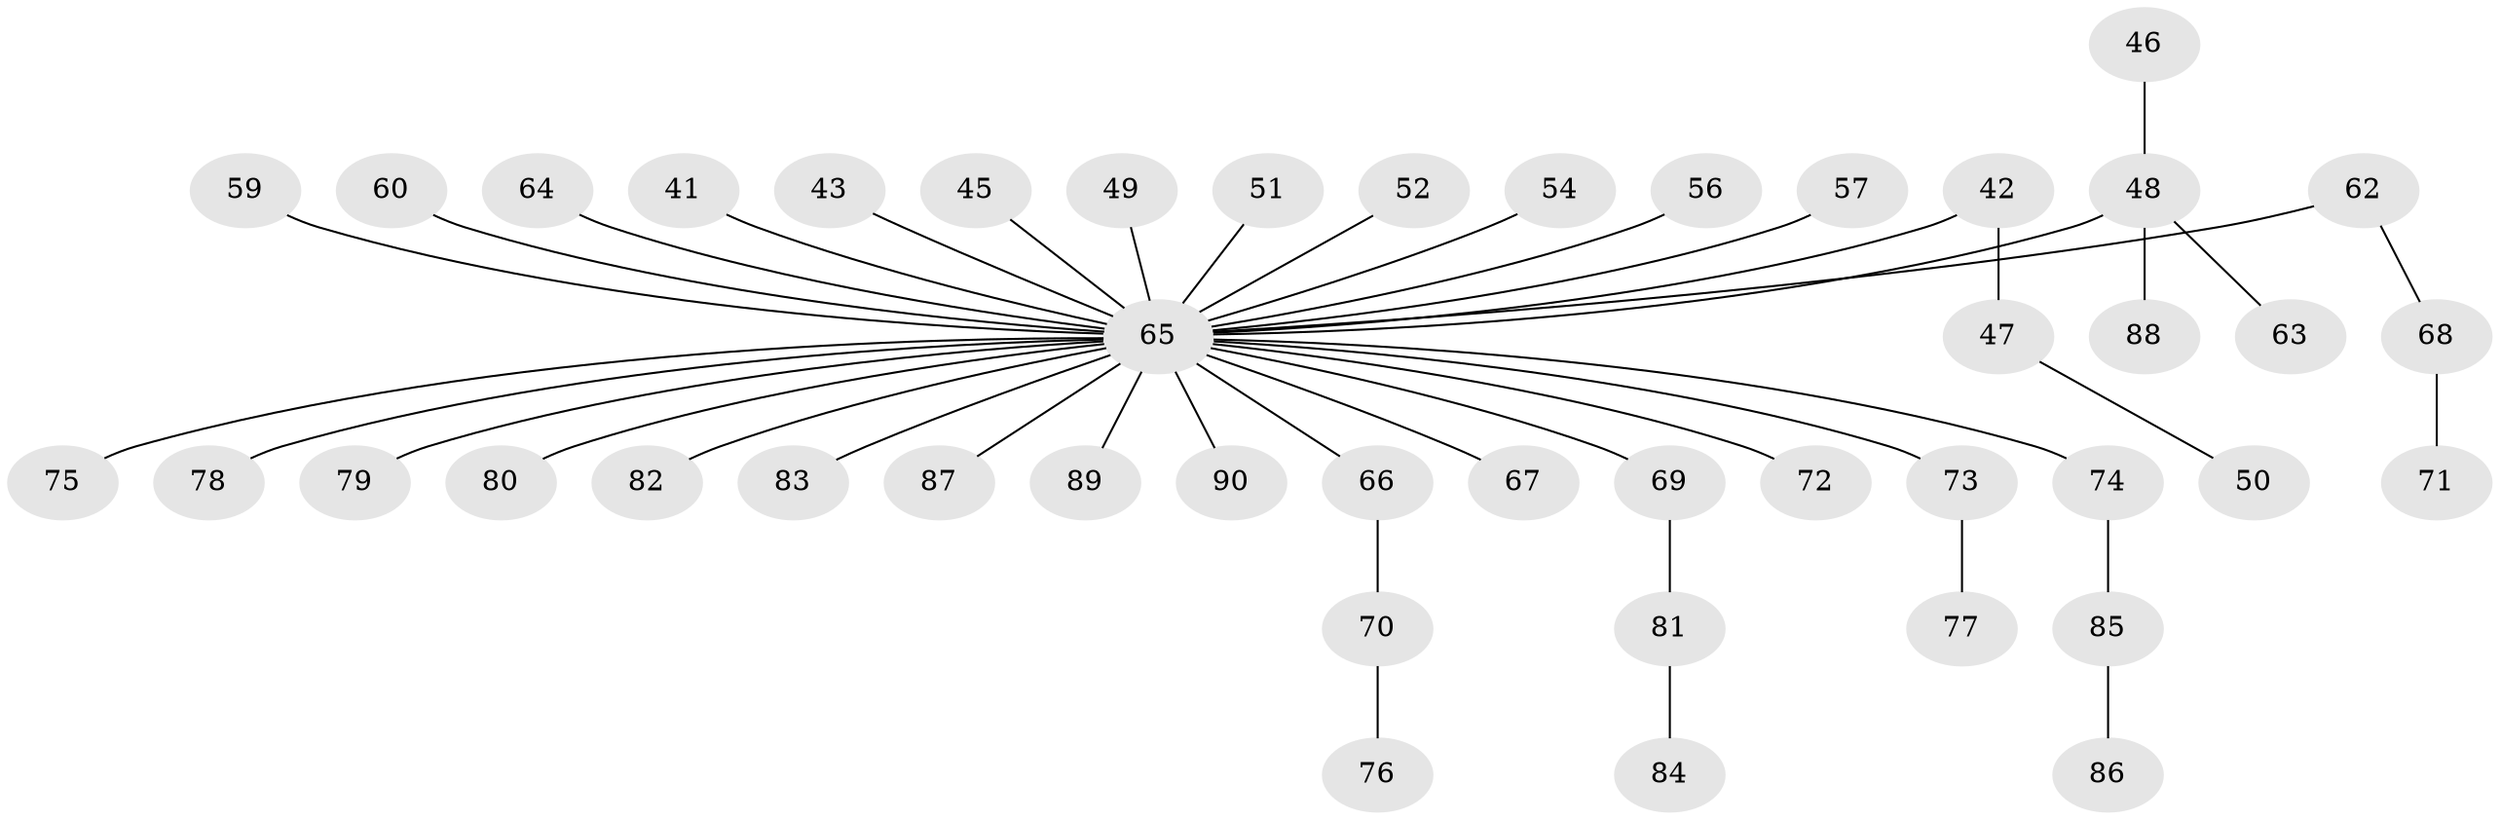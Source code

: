 // original degree distribution, {4: 0.06666666666666667, 8: 0.011111111111111112, 5: 0.022222222222222223, 1: 0.45555555555555555, 3: 0.12222222222222222, 6: 0.011111111111111112, 2: 0.3111111111111111}
// Generated by graph-tools (version 1.1) at 2025/53/03/09/25 04:53:49]
// undirected, 45 vertices, 44 edges
graph export_dot {
graph [start="1"]
  node [color=gray90,style=filled];
  41;
  42;
  43;
  45;
  46;
  47;
  48 [super="+26+28+33"];
  49;
  50;
  51;
  52;
  54;
  56;
  57;
  59;
  60;
  62;
  63;
  64;
  65 [super="+25+58+61+15+29+20+39+30+31+32+34+36+53+55+37+40"];
  66;
  67;
  68;
  69;
  70;
  71;
  72;
  73 [super="+35"];
  74;
  75;
  76;
  77;
  78;
  79;
  80;
  81;
  82;
  83;
  84;
  85;
  86;
  87;
  88;
  89;
  90;
  41 -- 65;
  42 -- 47;
  42 -- 65;
  43 -- 65;
  45 -- 65;
  46 -- 48;
  47 -- 50;
  48 -- 88;
  48 -- 65;
  48 -- 63;
  49 -- 65;
  51 -- 65;
  52 -- 65;
  54 -- 65;
  56 -- 65;
  57 -- 65;
  59 -- 65;
  60 -- 65;
  62 -- 68;
  62 -- 65;
  64 -- 65;
  65 -- 69;
  65 -- 87;
  65 -- 72;
  65 -- 80;
  65 -- 82;
  65 -- 83;
  65 -- 89;
  65 -- 66;
  65 -- 75;
  65 -- 74;
  65 -- 79;
  65 -- 78;
  65 -- 73;
  65 -- 90;
  65 -- 67;
  66 -- 70;
  68 -- 71;
  69 -- 81;
  70 -- 76;
  73 -- 77;
  74 -- 85;
  81 -- 84;
  85 -- 86;
}
